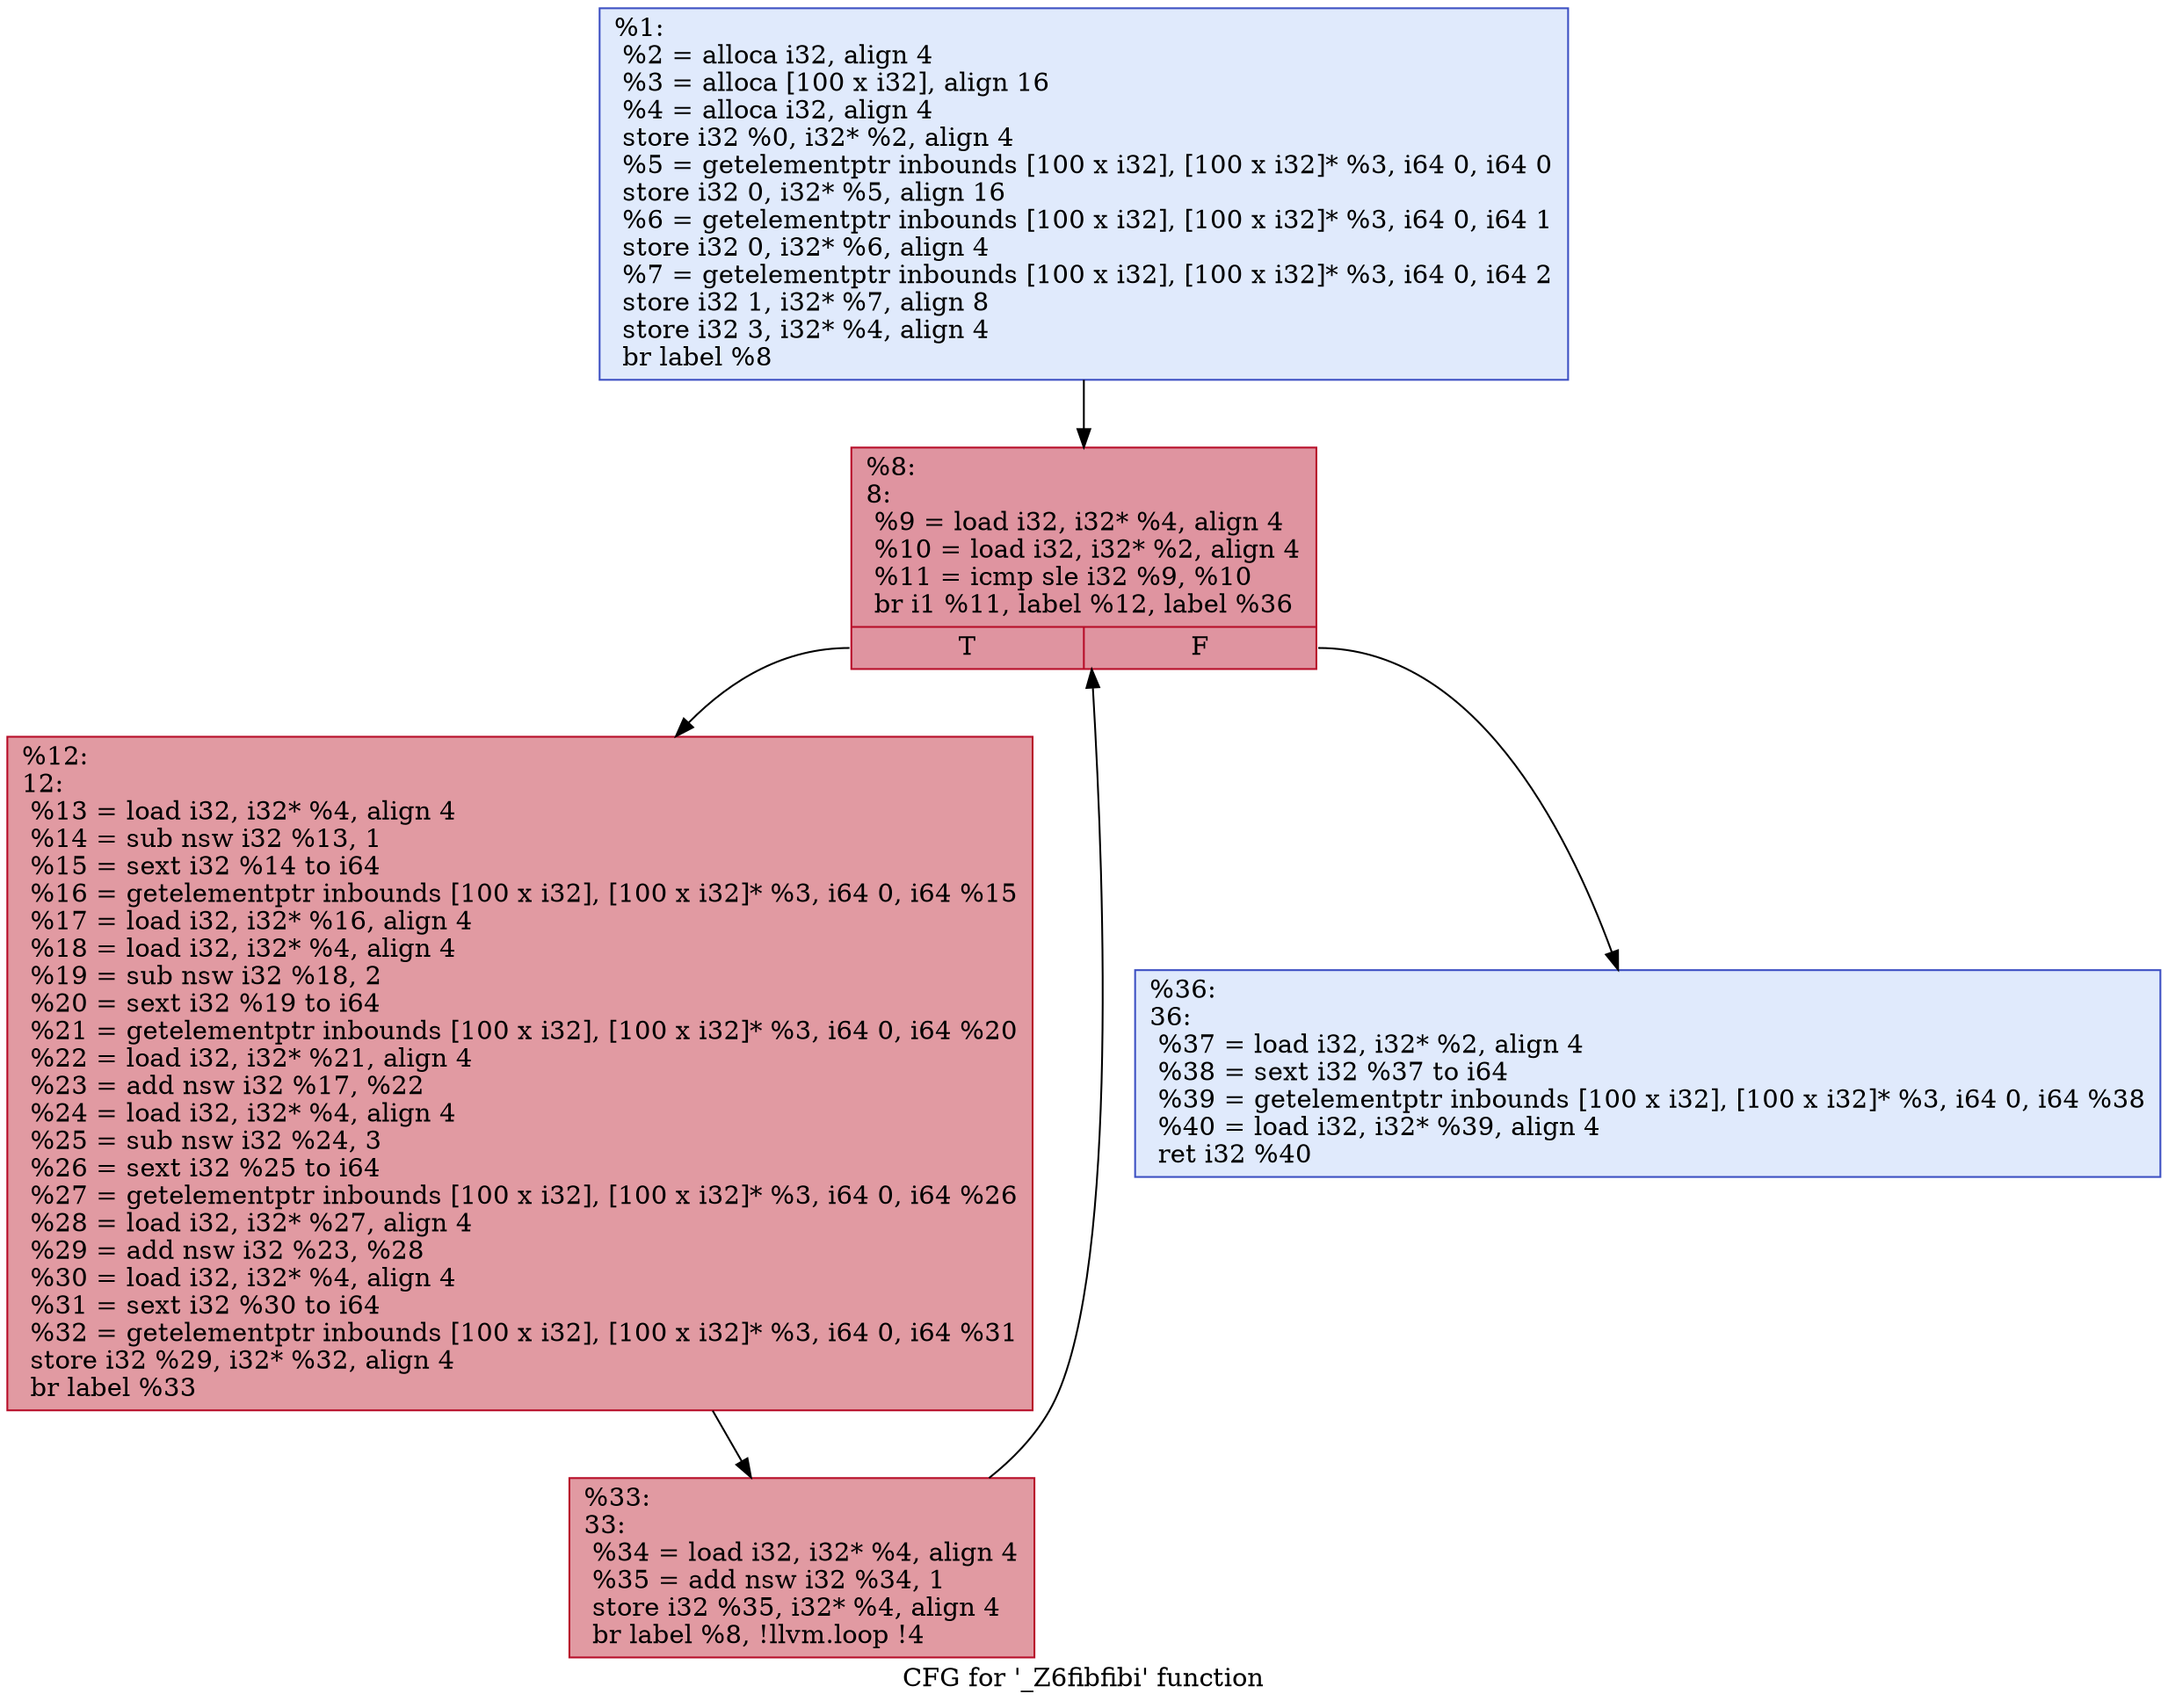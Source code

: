 digraph "CFG for '_Z6fibfibi' function" {
	label="CFG for '_Z6fibfibi' function";

	Node0x55e27c1d6930 [shape=record,color="#3d50c3ff", style=filled, fillcolor="#b9d0f970",label="{%1:\l  %2 = alloca i32, align 4\l  %3 = alloca [100 x i32], align 16\l  %4 = alloca i32, align 4\l  store i32 %0, i32* %2, align 4\l  %5 = getelementptr inbounds [100 x i32], [100 x i32]* %3, i64 0, i64 0\l  store i32 0, i32* %5, align 16\l  %6 = getelementptr inbounds [100 x i32], [100 x i32]* %3, i64 0, i64 1\l  store i32 0, i32* %6, align 4\l  %7 = getelementptr inbounds [100 x i32], [100 x i32]* %3, i64 0, i64 2\l  store i32 1, i32* %7, align 8\l  store i32 3, i32* %4, align 4\l  br label %8\l}"];
	Node0x55e27c1d6930 -> Node0x55e27c1d7d70;
	Node0x55e27c1d7d70 [shape=record,color="#b70d28ff", style=filled, fillcolor="#b70d2870",label="{%8:\l8:                                                \l  %9 = load i32, i32* %4, align 4\l  %10 = load i32, i32* %2, align 4\l  %11 = icmp sle i32 %9, %10\l  br i1 %11, label %12, label %36\l|{<s0>T|<s1>F}}"];
	Node0x55e27c1d7d70:s0 -> Node0x55e27c1d7750;
	Node0x55e27c1d7d70:s1 -> Node0x55e27c1d8030;
	Node0x55e27c1d7750 [shape=record,color="#b70d28ff", style=filled, fillcolor="#bb1b2c70",label="{%12:\l12:                                               \l  %13 = load i32, i32* %4, align 4\l  %14 = sub nsw i32 %13, 1\l  %15 = sext i32 %14 to i64\l  %16 = getelementptr inbounds [100 x i32], [100 x i32]* %3, i64 0, i64 %15\l  %17 = load i32, i32* %16, align 4\l  %18 = load i32, i32* %4, align 4\l  %19 = sub nsw i32 %18, 2\l  %20 = sext i32 %19 to i64\l  %21 = getelementptr inbounds [100 x i32], [100 x i32]* %3, i64 0, i64 %20\l  %22 = load i32, i32* %21, align 4\l  %23 = add nsw i32 %17, %22\l  %24 = load i32, i32* %4, align 4\l  %25 = sub nsw i32 %24, 3\l  %26 = sext i32 %25 to i64\l  %27 = getelementptr inbounds [100 x i32], [100 x i32]* %3, i64 0, i64 %26\l  %28 = load i32, i32* %27, align 4\l  %29 = add nsw i32 %23, %28\l  %30 = load i32, i32* %4, align 4\l  %31 = sext i32 %30 to i64\l  %32 = getelementptr inbounds [100 x i32], [100 x i32]* %3, i64 0, i64 %31\l  store i32 %29, i32* %32, align 4\l  br label %33\l}"];
	Node0x55e27c1d7750 -> Node0x55e27c1d8e10;
	Node0x55e27c1d8e10 [shape=record,color="#b70d28ff", style=filled, fillcolor="#bb1b2c70",label="{%33:\l33:                                               \l  %34 = load i32, i32* %4, align 4\l  %35 = add nsw i32 %34, 1\l  store i32 %35, i32* %4, align 4\l  br label %8, !llvm.loop !4\l}"];
	Node0x55e27c1d8e10 -> Node0x55e27c1d7d70;
	Node0x55e27c1d8030 [shape=record,color="#3d50c3ff", style=filled, fillcolor="#b9d0f970",label="{%36:\l36:                                               \l  %37 = load i32, i32* %2, align 4\l  %38 = sext i32 %37 to i64\l  %39 = getelementptr inbounds [100 x i32], [100 x i32]* %3, i64 0, i64 %38\l  %40 = load i32, i32* %39, align 4\l  ret i32 %40\l}"];
}
